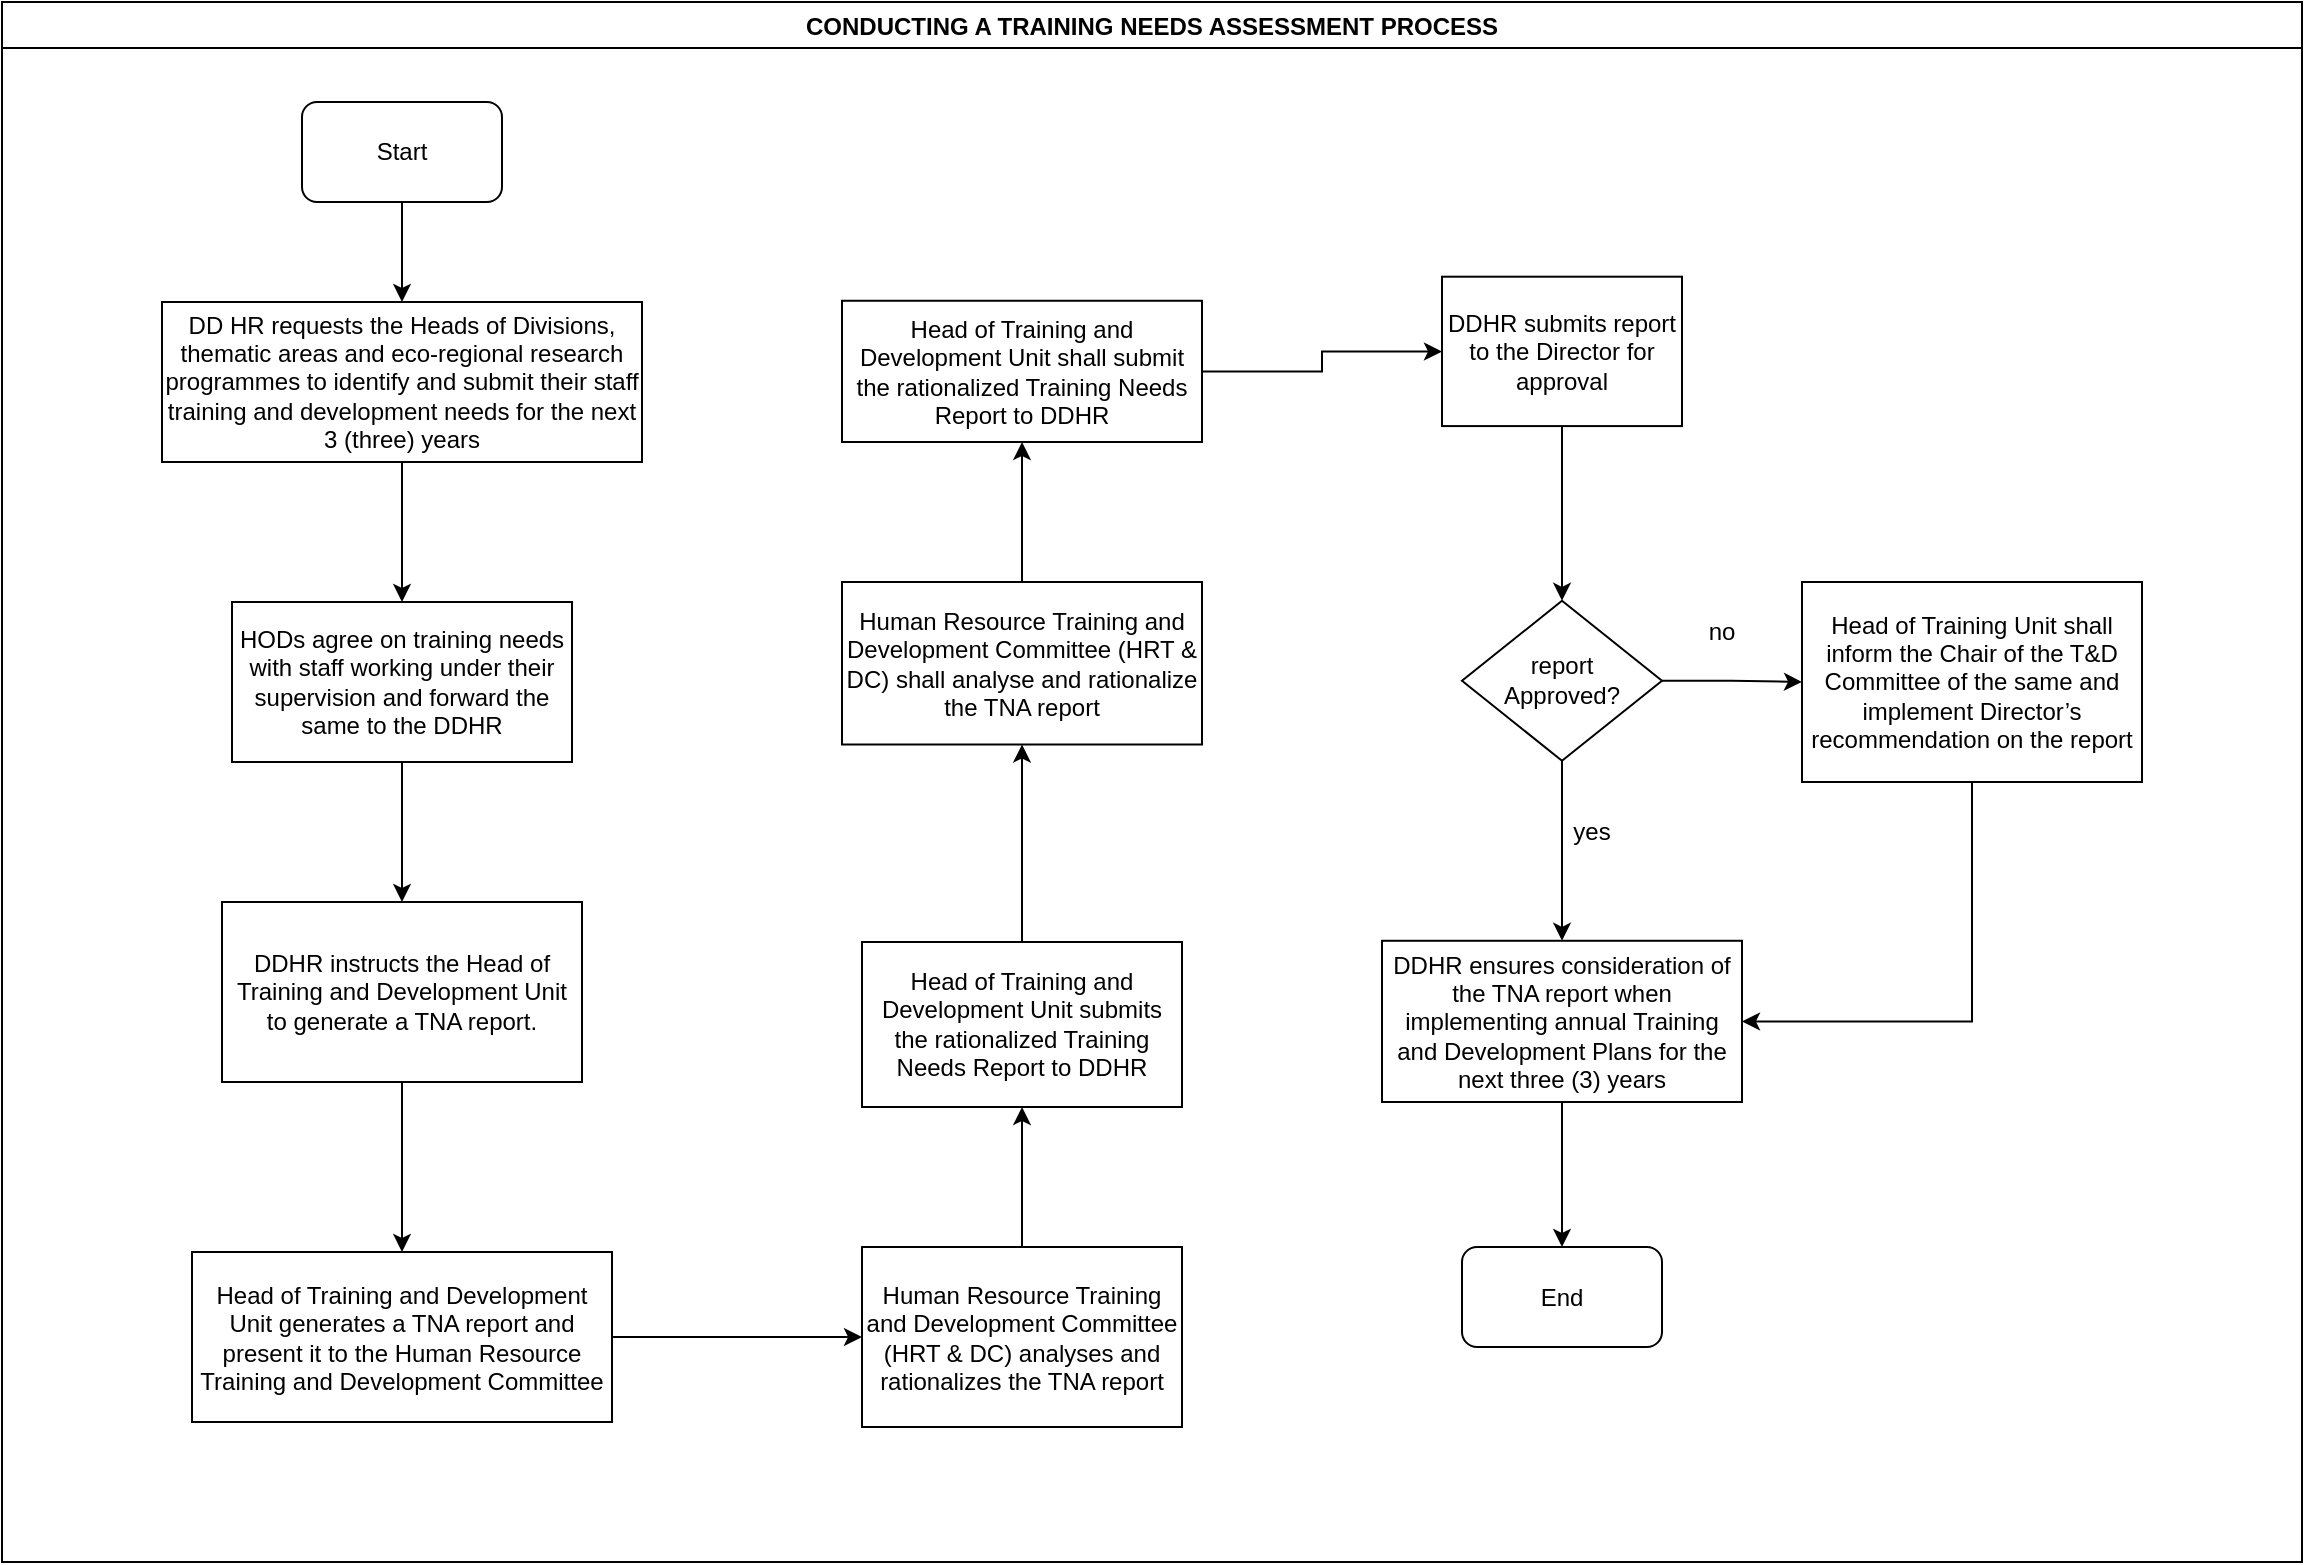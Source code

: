 <mxfile version="14.2.4" type="github">
  <diagram id="qqbpPhEREn-bMykAlWVB" name="Page-1">
    <mxGraphModel dx="1038" dy="547" grid="1" gridSize="10" guides="1" tooltips="1" connect="1" arrows="1" fold="1" page="1" pageScale="1" pageWidth="1169" pageHeight="827" math="0" shadow="0">
      <root>
        <mxCell id="0" />
        <mxCell id="1" parent="0" />
        <mxCell id="kVMKAQAATk6mwwqJ5JRx-32" value="CONDUCTING A TRAINING NEEDS ASSESSMENT PROCESS" style="swimlane;" vertex="1" parent="1">
          <mxGeometry x="20" y="10" width="1150" height="780" as="geometry" />
        </mxCell>
        <mxCell id="kVMKAQAATk6mwwqJ5JRx-33" value="Start" style="rounded=1;whiteSpace=wrap;html=1;" vertex="1" parent="kVMKAQAATk6mwwqJ5JRx-32">
          <mxGeometry x="150" y="50" width="100" height="50" as="geometry" />
        </mxCell>
        <mxCell id="kVMKAQAATk6mwwqJ5JRx-34" value="DD HR requests the Heads of Divisions, thematic areas and eco-regional research programmes to identify and submit their staff training and development needs for the next 3 (three) years" style="rounded=0;whiteSpace=wrap;html=1;" vertex="1" parent="kVMKAQAATk6mwwqJ5JRx-32">
          <mxGeometry x="80" y="150" width="240" height="80" as="geometry" />
        </mxCell>
        <mxCell id="kVMKAQAATk6mwwqJ5JRx-35" value="" style="edgeStyle=orthogonalEdgeStyle;rounded=0;orthogonalLoop=1;jettySize=auto;html=1;entryX=0.5;entryY=0;entryDx=0;entryDy=0;" edge="1" parent="kVMKAQAATk6mwwqJ5JRx-32" source="kVMKAQAATk6mwwqJ5JRx-33" target="kVMKAQAATk6mwwqJ5JRx-34">
          <mxGeometry relative="1" as="geometry">
            <mxPoint x="200" y="150" as="targetPoint" />
          </mxGeometry>
        </mxCell>
        <mxCell id="kVMKAQAATk6mwwqJ5JRx-36" value="HODs agree on training needs with staff working under their supervision and forward the same to the DDHR" style="whiteSpace=wrap;html=1;rounded=0;" vertex="1" parent="kVMKAQAATk6mwwqJ5JRx-32">
          <mxGeometry x="115" y="300" width="170" height="80" as="geometry" />
        </mxCell>
        <mxCell id="kVMKAQAATk6mwwqJ5JRx-37" value="" style="edgeStyle=orthogonalEdgeStyle;rounded=0;orthogonalLoop=1;jettySize=auto;html=1;" edge="1" parent="kVMKAQAATk6mwwqJ5JRx-32" source="kVMKAQAATk6mwwqJ5JRx-34" target="kVMKAQAATk6mwwqJ5JRx-36">
          <mxGeometry relative="1" as="geometry" />
        </mxCell>
        <mxCell id="kVMKAQAATk6mwwqJ5JRx-38" value="Head of Training and Development Unit generates a TNA report and present it to the Human Resource Training and Development Committee" style="whiteSpace=wrap;html=1;rounded=0;" vertex="1" parent="kVMKAQAATk6mwwqJ5JRx-32">
          <mxGeometry x="95" y="625" width="210" height="85" as="geometry" />
        </mxCell>
        <mxCell id="kVMKAQAATk6mwwqJ5JRx-39" value="Human Resource Training and Development Committee (HRT &amp;amp; DC) analyses and rationalizes the TNA report" style="whiteSpace=wrap;html=1;rounded=0;" vertex="1" parent="kVMKAQAATk6mwwqJ5JRx-32">
          <mxGeometry x="430" y="622.5" width="160" height="90" as="geometry" />
        </mxCell>
        <mxCell id="kVMKAQAATk6mwwqJ5JRx-40" value="" style="edgeStyle=orthogonalEdgeStyle;rounded=0;orthogonalLoop=1;jettySize=auto;html=1;" edge="1" parent="kVMKAQAATk6mwwqJ5JRx-32" source="kVMKAQAATk6mwwqJ5JRx-38" target="kVMKAQAATk6mwwqJ5JRx-39">
          <mxGeometry relative="1" as="geometry" />
        </mxCell>
        <mxCell id="kVMKAQAATk6mwwqJ5JRx-41" value="Human Resource Training and Development Committee (HRT &amp;amp; DC) shall analyse and rationalize the TNA report" style="whiteSpace=wrap;html=1;rounded=0;" vertex="1" parent="kVMKAQAATk6mwwqJ5JRx-32">
          <mxGeometry x="420" y="290" width="180" height="81.25" as="geometry" />
        </mxCell>
        <mxCell id="kVMKAQAATk6mwwqJ5JRx-42" value="DDHR submits report to the Director for approval" style="whiteSpace=wrap;html=1;rounded=0;" vertex="1" parent="kVMKAQAATk6mwwqJ5JRx-32">
          <mxGeometry x="720" y="137.35" width="120" height="74.69" as="geometry" />
        </mxCell>
        <mxCell id="kVMKAQAATk6mwwqJ5JRx-43" value="yes" style="text;html=1;strokeColor=none;fillColor=none;align=center;verticalAlign=middle;whiteSpace=wrap;rounded=0;" vertex="1" parent="kVMKAQAATk6mwwqJ5JRx-32">
          <mxGeometry x="775" y="405" width="40" height="20" as="geometry" />
        </mxCell>
        <mxCell id="kVMKAQAATk6mwwqJ5JRx-44" value="no" style="text;html=1;strokeColor=none;fillColor=none;align=center;verticalAlign=middle;whiteSpace=wrap;rounded=0;" vertex="1" parent="kVMKAQAATk6mwwqJ5JRx-32">
          <mxGeometry x="840" y="305" width="40" height="20" as="geometry" />
        </mxCell>
        <mxCell id="kVMKAQAATk6mwwqJ5JRx-45" value="End" style="rounded=1;whiteSpace=wrap;html=1;" vertex="1" parent="kVMKAQAATk6mwwqJ5JRx-32">
          <mxGeometry x="730" y="622.5" width="100" height="50" as="geometry" />
        </mxCell>
        <mxCell id="kVMKAQAATk6mwwqJ5JRx-46" value="" style="edgeStyle=orthogonalEdgeStyle;rounded=0;orthogonalLoop=1;jettySize=auto;html=1;" edge="1" parent="1" source="kVMKAQAATk6mwwqJ5JRx-47" target="kVMKAQAATk6mwwqJ5JRx-38">
          <mxGeometry relative="1" as="geometry" />
        </mxCell>
        <mxCell id="kVMKAQAATk6mwwqJ5JRx-47" value="DDHR instructs the Head of Training and Development Unit to generate a TNA report." style="whiteSpace=wrap;html=1;rounded=0;" vertex="1" parent="1">
          <mxGeometry x="130" y="460" width="180" height="90" as="geometry" />
        </mxCell>
        <mxCell id="kVMKAQAATk6mwwqJ5JRx-48" value="" style="edgeStyle=orthogonalEdgeStyle;rounded=0;orthogonalLoop=1;jettySize=auto;html=1;" edge="1" parent="1" source="kVMKAQAATk6mwwqJ5JRx-36" target="kVMKAQAATk6mwwqJ5JRx-47">
          <mxGeometry relative="1" as="geometry" />
        </mxCell>
        <mxCell id="kVMKAQAATk6mwwqJ5JRx-49" value="" style="edgeStyle=orthogonalEdgeStyle;rounded=0;orthogonalLoop=1;jettySize=auto;html=1;" edge="1" parent="1" source="kVMKAQAATk6mwwqJ5JRx-50" target="kVMKAQAATk6mwwqJ5JRx-41">
          <mxGeometry relative="1" as="geometry" />
        </mxCell>
        <mxCell id="kVMKAQAATk6mwwqJ5JRx-50" value="Head of Training and Development Unit submits the rationalized Training Needs Report to DDHR" style="whiteSpace=wrap;html=1;rounded=0;" vertex="1" parent="1">
          <mxGeometry x="450" y="480" width="160" height="82.5" as="geometry" />
        </mxCell>
        <mxCell id="kVMKAQAATk6mwwqJ5JRx-51" value="" style="edgeStyle=orthogonalEdgeStyle;rounded=0;orthogonalLoop=1;jettySize=auto;html=1;" edge="1" parent="1" source="kVMKAQAATk6mwwqJ5JRx-39" target="kVMKAQAATk6mwwqJ5JRx-50">
          <mxGeometry relative="1" as="geometry" />
        </mxCell>
        <mxCell id="kVMKAQAATk6mwwqJ5JRx-52" value="" style="edgeStyle=orthogonalEdgeStyle;rounded=0;orthogonalLoop=1;jettySize=auto;html=1;" edge="1" parent="1" source="kVMKAQAATk6mwwqJ5JRx-53" target="kVMKAQAATk6mwwqJ5JRx-42">
          <mxGeometry relative="1" as="geometry" />
        </mxCell>
        <mxCell id="kVMKAQAATk6mwwqJ5JRx-53" value="Head of Training and Development Unit shall submit the rationalized Training Needs Report to DDHR" style="whiteSpace=wrap;html=1;rounded=0;" vertex="1" parent="1">
          <mxGeometry x="440" y="159.38" width="180" height="70.62" as="geometry" />
        </mxCell>
        <mxCell id="kVMKAQAATk6mwwqJ5JRx-54" value="" style="edgeStyle=orthogonalEdgeStyle;rounded=0;orthogonalLoop=1;jettySize=auto;html=1;" edge="1" parent="1" source="kVMKAQAATk6mwwqJ5JRx-41" target="kVMKAQAATk6mwwqJ5JRx-53">
          <mxGeometry relative="1" as="geometry" />
        </mxCell>
        <mxCell id="kVMKAQAATk6mwwqJ5JRx-55" value="" style="edgeStyle=orthogonalEdgeStyle;rounded=0;orthogonalLoop=1;jettySize=auto;html=1;" edge="1" parent="1" source="kVMKAQAATk6mwwqJ5JRx-57" target="kVMKAQAATk6mwwqJ5JRx-60">
          <mxGeometry relative="1" as="geometry" />
        </mxCell>
        <mxCell id="kVMKAQAATk6mwwqJ5JRx-56" value="" style="edgeStyle=orthogonalEdgeStyle;rounded=0;orthogonalLoop=1;jettySize=auto;html=1;" edge="1" parent="1" source="kVMKAQAATk6mwwqJ5JRx-57" target="kVMKAQAATk6mwwqJ5JRx-62">
          <mxGeometry relative="1" as="geometry" />
        </mxCell>
        <mxCell id="kVMKAQAATk6mwwqJ5JRx-57" value="&lt;div&gt;report&lt;br&gt;&lt;/div&gt;&lt;div&gt;Approved?&lt;/div&gt;" style="rhombus;whiteSpace=wrap;html=1;rounded=0;" vertex="1" parent="1">
          <mxGeometry x="750" y="309.39" width="100" height="80" as="geometry" />
        </mxCell>
        <mxCell id="kVMKAQAATk6mwwqJ5JRx-58" value="" style="edgeStyle=orthogonalEdgeStyle;rounded=0;orthogonalLoop=1;jettySize=auto;html=1;" edge="1" parent="1" source="kVMKAQAATk6mwwqJ5JRx-42" target="kVMKAQAATk6mwwqJ5JRx-57">
          <mxGeometry relative="1" as="geometry" />
        </mxCell>
        <mxCell id="kVMKAQAATk6mwwqJ5JRx-59" value="" style="edgeStyle=orthogonalEdgeStyle;rounded=0;orthogonalLoop=1;jettySize=auto;html=1;entryX=0.5;entryY=0;entryDx=0;entryDy=0;" edge="1" parent="1" source="kVMKAQAATk6mwwqJ5JRx-60" target="kVMKAQAATk6mwwqJ5JRx-45">
          <mxGeometry relative="1" as="geometry">
            <mxPoint x="800" y="640.305" as="targetPoint" />
          </mxGeometry>
        </mxCell>
        <mxCell id="kVMKAQAATk6mwwqJ5JRx-60" value="DDHR ensures consideration of the TNA report when implementing annual Training and Development Plans for the next three (3) years" style="whiteSpace=wrap;html=1;rounded=0;" vertex="1" parent="1">
          <mxGeometry x="710" y="479.39" width="180" height="80.61" as="geometry" />
        </mxCell>
        <mxCell id="kVMKAQAATk6mwwqJ5JRx-61" value="" style="edgeStyle=orthogonalEdgeStyle;rounded=0;orthogonalLoop=1;jettySize=auto;html=1;entryX=1;entryY=0.5;entryDx=0;entryDy=0;exitX=0.5;exitY=1;exitDx=0;exitDy=0;" edge="1" parent="1" source="kVMKAQAATk6mwwqJ5JRx-62" target="kVMKAQAATk6mwwqJ5JRx-60">
          <mxGeometry relative="1" as="geometry">
            <mxPoint x="1005" y="490" as="targetPoint" />
            <Array as="points">
              <mxPoint x="1005" y="520" />
            </Array>
          </mxGeometry>
        </mxCell>
        <mxCell id="kVMKAQAATk6mwwqJ5JRx-62" value="Head of Training Unit shall inform the Chair of the T&amp;amp;D Committee of the same and implement Director’s recommendation on the report" style="whiteSpace=wrap;html=1;rounded=0;" vertex="1" parent="1">
          <mxGeometry x="920" y="300" width="170" height="100" as="geometry" />
        </mxCell>
      </root>
    </mxGraphModel>
  </diagram>
</mxfile>
